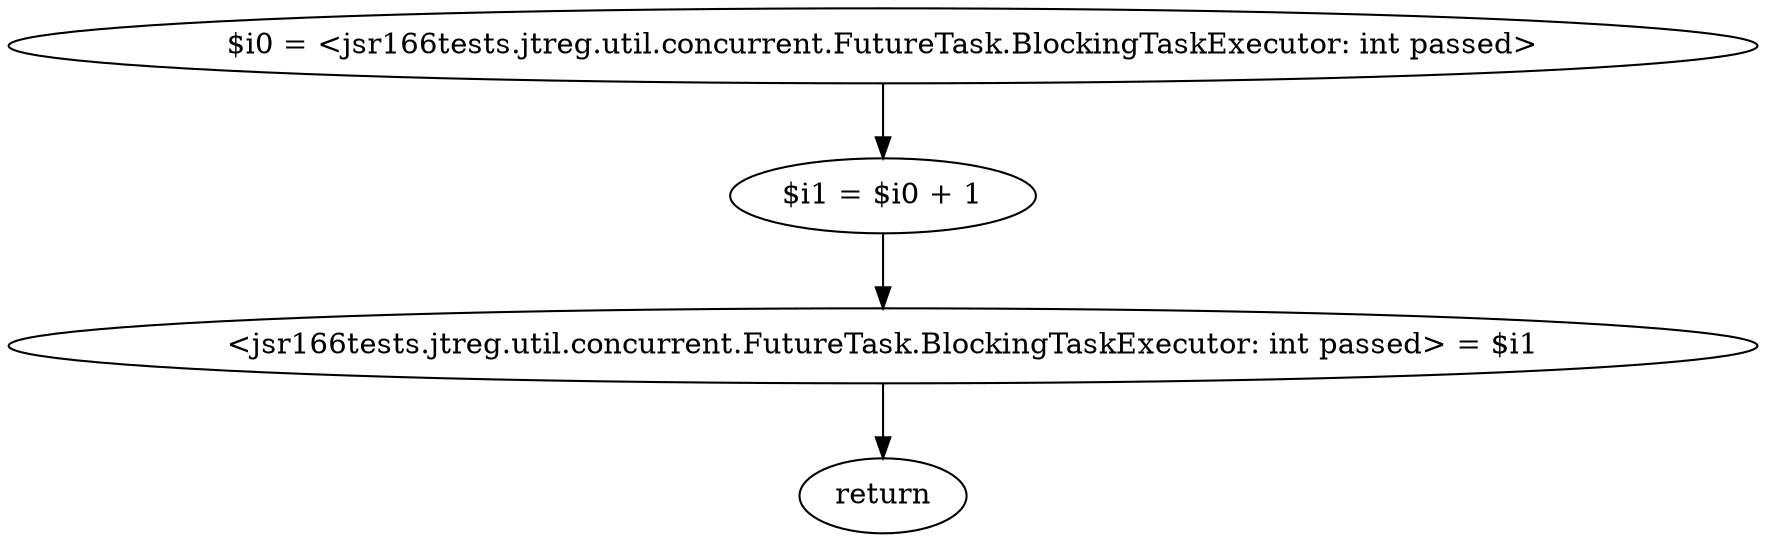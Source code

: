 digraph "unitGraph" {
    "$i0 = <jsr166tests.jtreg.util.concurrent.FutureTask.BlockingTaskExecutor: int passed>"
    "$i1 = $i0 + 1"
    "<jsr166tests.jtreg.util.concurrent.FutureTask.BlockingTaskExecutor: int passed> = $i1"
    "return"
    "$i0 = <jsr166tests.jtreg.util.concurrent.FutureTask.BlockingTaskExecutor: int passed>"->"$i1 = $i0 + 1";
    "$i1 = $i0 + 1"->"<jsr166tests.jtreg.util.concurrent.FutureTask.BlockingTaskExecutor: int passed> = $i1";
    "<jsr166tests.jtreg.util.concurrent.FutureTask.BlockingTaskExecutor: int passed> = $i1"->"return";
}

